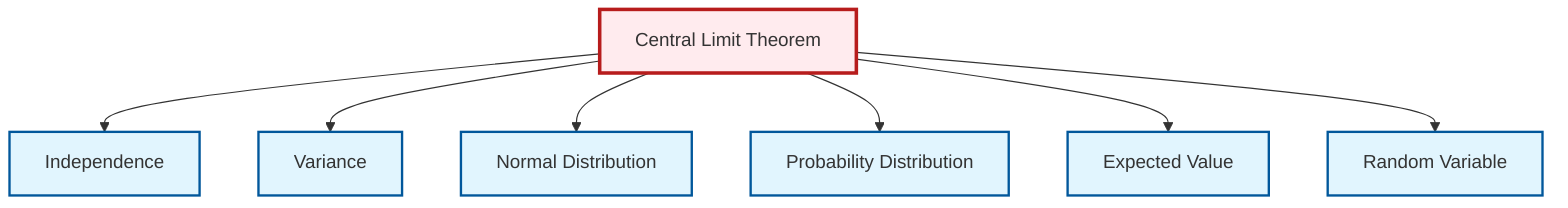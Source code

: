 graph TD
    classDef definition fill:#e1f5fe,stroke:#01579b,stroke-width:2px
    classDef theorem fill:#f3e5f5,stroke:#4a148c,stroke-width:2px
    classDef axiom fill:#fff3e0,stroke:#e65100,stroke-width:2px
    classDef example fill:#e8f5e9,stroke:#1b5e20,stroke-width:2px
    classDef current fill:#ffebee,stroke:#b71c1c,stroke-width:3px
    thm-central-limit["Central Limit Theorem"]:::theorem
    def-independence["Independence"]:::definition
    def-normal-distribution["Normal Distribution"]:::definition
    def-variance["Variance"]:::definition
    def-random-variable["Random Variable"]:::definition
    def-expectation["Expected Value"]:::definition
    def-probability-distribution["Probability Distribution"]:::definition
    thm-central-limit --> def-independence
    thm-central-limit --> def-variance
    thm-central-limit --> def-normal-distribution
    thm-central-limit --> def-probability-distribution
    thm-central-limit --> def-expectation
    thm-central-limit --> def-random-variable
    class thm-central-limit current